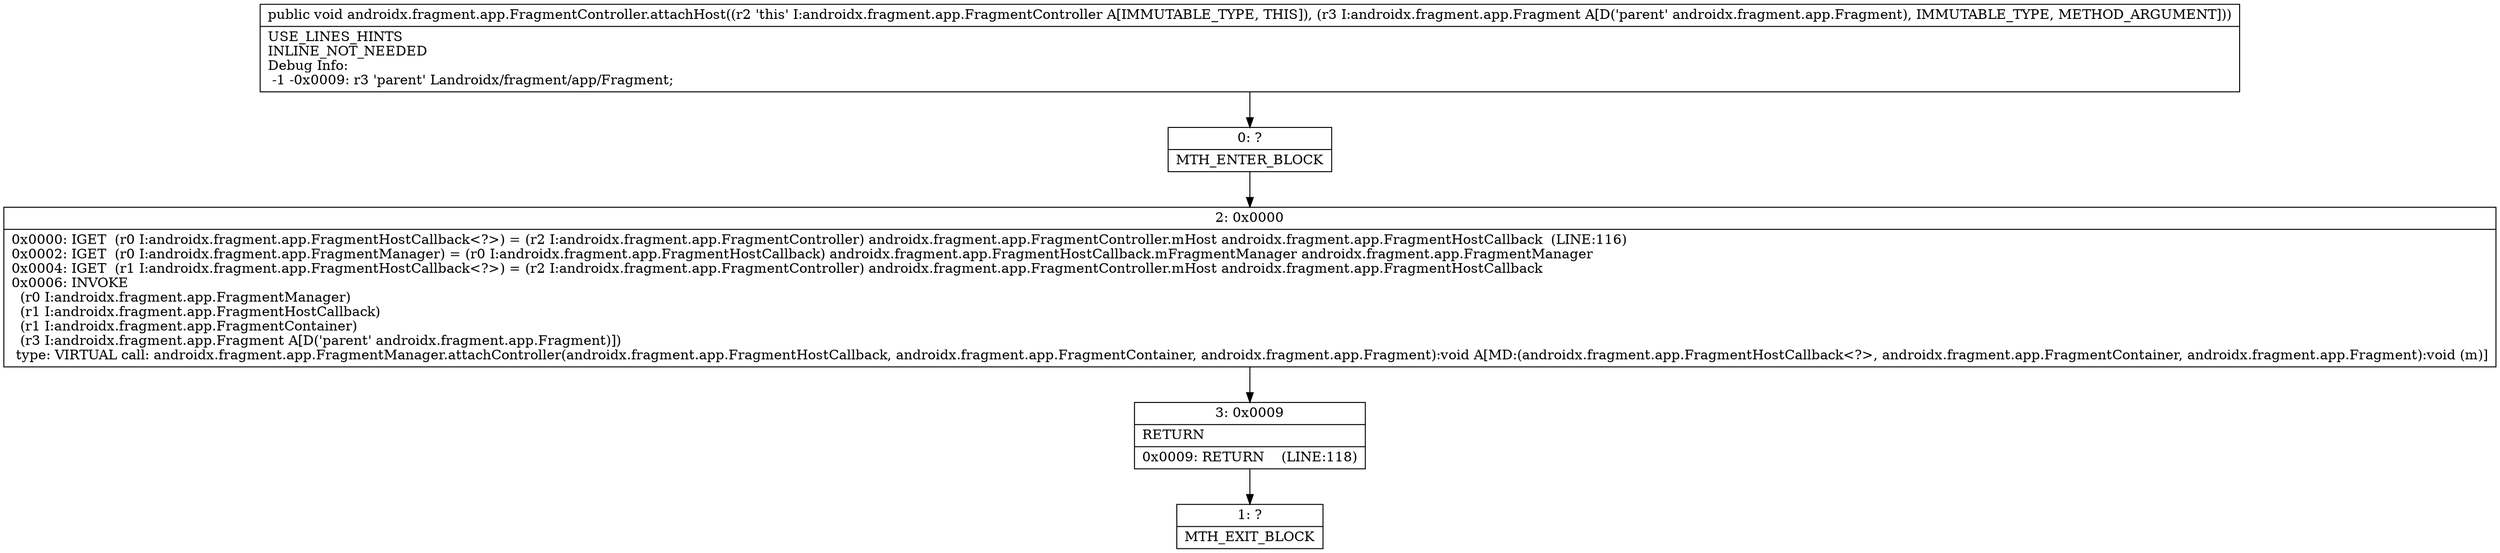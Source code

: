 digraph "CFG forandroidx.fragment.app.FragmentController.attachHost(Landroidx\/fragment\/app\/Fragment;)V" {
Node_0 [shape=record,label="{0\:\ ?|MTH_ENTER_BLOCK\l}"];
Node_2 [shape=record,label="{2\:\ 0x0000|0x0000: IGET  (r0 I:androidx.fragment.app.FragmentHostCallback\<?\>) = (r2 I:androidx.fragment.app.FragmentController) androidx.fragment.app.FragmentController.mHost androidx.fragment.app.FragmentHostCallback  (LINE:116)\l0x0002: IGET  (r0 I:androidx.fragment.app.FragmentManager) = (r0 I:androidx.fragment.app.FragmentHostCallback) androidx.fragment.app.FragmentHostCallback.mFragmentManager androidx.fragment.app.FragmentManager \l0x0004: IGET  (r1 I:androidx.fragment.app.FragmentHostCallback\<?\>) = (r2 I:androidx.fragment.app.FragmentController) androidx.fragment.app.FragmentController.mHost androidx.fragment.app.FragmentHostCallback \l0x0006: INVOKE  \l  (r0 I:androidx.fragment.app.FragmentManager)\l  (r1 I:androidx.fragment.app.FragmentHostCallback)\l  (r1 I:androidx.fragment.app.FragmentContainer)\l  (r3 I:androidx.fragment.app.Fragment A[D('parent' androidx.fragment.app.Fragment)])\l type: VIRTUAL call: androidx.fragment.app.FragmentManager.attachController(androidx.fragment.app.FragmentHostCallback, androidx.fragment.app.FragmentContainer, androidx.fragment.app.Fragment):void A[MD:(androidx.fragment.app.FragmentHostCallback\<?\>, androidx.fragment.app.FragmentContainer, androidx.fragment.app.Fragment):void (m)]\l}"];
Node_3 [shape=record,label="{3\:\ 0x0009|RETURN\l|0x0009: RETURN    (LINE:118)\l}"];
Node_1 [shape=record,label="{1\:\ ?|MTH_EXIT_BLOCK\l}"];
MethodNode[shape=record,label="{public void androidx.fragment.app.FragmentController.attachHost((r2 'this' I:androidx.fragment.app.FragmentController A[IMMUTABLE_TYPE, THIS]), (r3 I:androidx.fragment.app.Fragment A[D('parent' androidx.fragment.app.Fragment), IMMUTABLE_TYPE, METHOD_ARGUMENT]))  | USE_LINES_HINTS\lINLINE_NOT_NEEDED\lDebug Info:\l  \-1 \-0x0009: r3 'parent' Landroidx\/fragment\/app\/Fragment;\l}"];
MethodNode -> Node_0;Node_0 -> Node_2;
Node_2 -> Node_3;
Node_3 -> Node_1;
}


